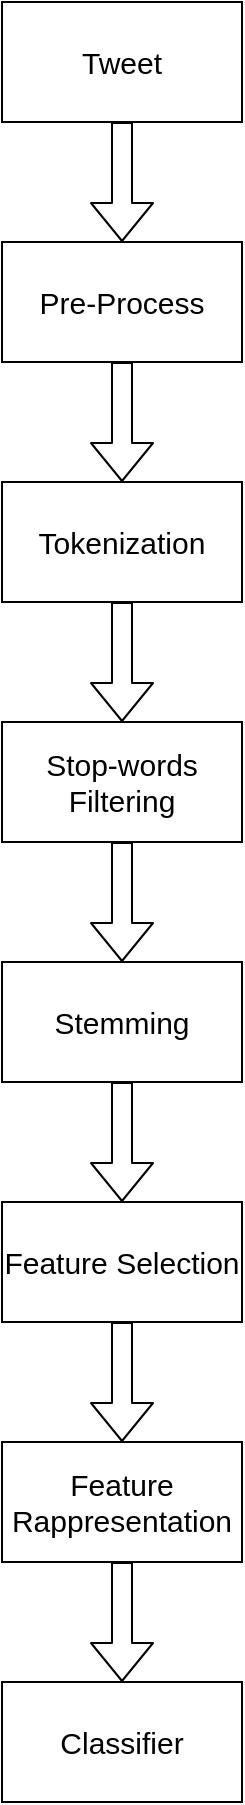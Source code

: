 <mxfile version="14.5.1" type="device"><diagram id="C5RBs43oDa-KdzZeNtuy" name="Page-1"><mxGraphModel dx="460" dy="813" grid="1" gridSize="10" guides="1" tooltips="1" connect="1" arrows="1" fold="1" page="1" pageScale="1" pageWidth="827" pageHeight="1169" math="0" shadow="0"><root><mxCell id="WIyWlLk6GJQsqaUBKTNV-0"/><mxCell id="WIyWlLk6GJQsqaUBKTNV-1" parent="WIyWlLk6GJQsqaUBKTNV-0"/><mxCell id="t_FIwjRcQwiSTR4gN6bm-0" value="&lt;font style=&quot;font-size: 15px&quot;&gt;Tweet&lt;/font&gt;" style="rounded=0;whiteSpace=wrap;html=1;" vertex="1" parent="WIyWlLk6GJQsqaUBKTNV-1"><mxGeometry x="340" y="40" width="120" height="60" as="geometry"/></mxCell><mxCell id="t_FIwjRcQwiSTR4gN6bm-2" value="" style="shape=flexArrow;endArrow=classic;html=1;exitX=0.5;exitY=1;exitDx=0;exitDy=0;entryX=0.5;entryY=0;entryDx=0;entryDy=0;" edge="1" parent="WIyWlLk6GJQsqaUBKTNV-1" source="t_FIwjRcQwiSTR4gN6bm-0" target="t_FIwjRcQwiSTR4gN6bm-16"><mxGeometry width="50" height="50" relative="1" as="geometry"><mxPoint x="220" y="440" as="sourcePoint"/><mxPoint x="400" y="180" as="targetPoint"/></mxGeometry></mxCell><mxCell id="t_FIwjRcQwiSTR4gN6bm-5" value="&lt;font style=&quot;font-size: 15px&quot;&gt;Tokenization&lt;/font&gt;" style="rounded=0;whiteSpace=wrap;html=1;" vertex="1" parent="WIyWlLk6GJQsqaUBKTNV-1"><mxGeometry x="340" y="280" width="120" height="60" as="geometry"/></mxCell><mxCell id="t_FIwjRcQwiSTR4gN6bm-6" value="" style="shape=flexArrow;endArrow=classic;html=1;exitX=0.5;exitY=1;exitDx=0;exitDy=0;entryX=0.5;entryY=0;entryDx=0;entryDy=0;" edge="1" parent="WIyWlLk6GJQsqaUBKTNV-1" source="t_FIwjRcQwiSTR4gN6bm-5" target="t_FIwjRcQwiSTR4gN6bm-7"><mxGeometry width="50" height="50" relative="1" as="geometry"><mxPoint x="220" y="740" as="sourcePoint"/><mxPoint x="400" y="480" as="targetPoint"/></mxGeometry></mxCell><mxCell id="t_FIwjRcQwiSTR4gN6bm-7" value="&lt;font style=&quot;font-size: 15px&quot;&gt;Stop-words Filtering&lt;/font&gt;" style="rounded=0;whiteSpace=wrap;html=1;" vertex="1" parent="WIyWlLk6GJQsqaUBKTNV-1"><mxGeometry x="340" y="400" width="120" height="60" as="geometry"/></mxCell><mxCell id="t_FIwjRcQwiSTR4gN6bm-8" value="" style="shape=flexArrow;endArrow=classic;html=1;exitX=0.5;exitY=1;exitDx=0;exitDy=0;entryX=0.5;entryY=0;entryDx=0;entryDy=0;" edge="1" parent="WIyWlLk6GJQsqaUBKTNV-1" source="t_FIwjRcQwiSTR4gN6bm-7" target="t_FIwjRcQwiSTR4gN6bm-13"><mxGeometry width="50" height="50" relative="1" as="geometry"><mxPoint x="220" y="880" as="sourcePoint"/><mxPoint x="400" y="640" as="targetPoint"/></mxGeometry></mxCell><mxCell id="t_FIwjRcQwiSTR4gN6bm-9" value="&lt;font style=&quot;font-size: 15px&quot;&gt;Feature Rappresentation&lt;/font&gt;" style="rounded=0;whiteSpace=wrap;html=1;" vertex="1" parent="WIyWlLk6GJQsqaUBKTNV-1"><mxGeometry x="340" y="760" width="120" height="60" as="geometry"/></mxCell><mxCell id="t_FIwjRcQwiSTR4gN6bm-10" value="" style="shape=flexArrow;endArrow=classic;html=1;exitX=0.5;exitY=1;exitDx=0;exitDy=0;entryX=0.5;entryY=0;entryDx=0;entryDy=0;" edge="1" parent="WIyWlLk6GJQsqaUBKTNV-1" source="t_FIwjRcQwiSTR4gN6bm-9" target="t_FIwjRcQwiSTR4gN6bm-15"><mxGeometry width="50" height="50" relative="1" as="geometry"><mxPoint x="250" y="590" as="sourcePoint"/><mxPoint x="400" y="1084" as="targetPoint"/></mxGeometry></mxCell><mxCell id="t_FIwjRcQwiSTR4gN6bm-11" value="&lt;font style=&quot;font-size: 15px&quot;&gt;Feature Selection&lt;/font&gt;" style="rounded=0;whiteSpace=wrap;html=1;" vertex="1" parent="WIyWlLk6GJQsqaUBKTNV-1"><mxGeometry x="340" y="640" width="120" height="60" as="geometry"/></mxCell><mxCell id="t_FIwjRcQwiSTR4gN6bm-12" value="" style="shape=flexArrow;endArrow=classic;html=1;exitX=0.5;exitY=1;exitDx=0;exitDy=0;entryX=0.5;entryY=0;entryDx=0;entryDy=0;" edge="1" parent="WIyWlLk6GJQsqaUBKTNV-1" source="t_FIwjRcQwiSTR4gN6bm-11" target="t_FIwjRcQwiSTR4gN6bm-9"><mxGeometry width="50" height="50" relative="1" as="geometry"><mxPoint x="260" y="600" as="sourcePoint"/><mxPoint x="400" y="940" as="targetPoint"/></mxGeometry></mxCell><mxCell id="t_FIwjRcQwiSTR4gN6bm-13" value="&lt;font style=&quot;font-size: 15px&quot;&gt;Stemming&lt;/font&gt;" style="rounded=0;whiteSpace=wrap;html=1;" vertex="1" parent="WIyWlLk6GJQsqaUBKTNV-1"><mxGeometry x="340" y="520" width="120" height="60" as="geometry"/></mxCell><mxCell id="t_FIwjRcQwiSTR4gN6bm-14" value="" style="shape=flexArrow;endArrow=classic;html=1;exitX=0.5;exitY=1;exitDx=0;exitDy=0;entryX=0.5;entryY=0;entryDx=0;entryDy=0;" edge="1" parent="WIyWlLk6GJQsqaUBKTNV-1" source="t_FIwjRcQwiSTR4gN6bm-13" target="t_FIwjRcQwiSTR4gN6bm-11"><mxGeometry width="50" height="50" relative="1" as="geometry"><mxPoint x="220" y="1035" as="sourcePoint"/><mxPoint x="400" y="775" as="targetPoint"/></mxGeometry></mxCell><mxCell id="t_FIwjRcQwiSTR4gN6bm-15" value="&lt;font style=&quot;font-size: 15px&quot;&gt;Classifier&lt;/font&gt;" style="rounded=0;whiteSpace=wrap;html=1;" vertex="1" parent="WIyWlLk6GJQsqaUBKTNV-1"><mxGeometry x="340" y="880" width="120" height="60" as="geometry"/></mxCell><mxCell id="t_FIwjRcQwiSTR4gN6bm-16" value="&lt;font style=&quot;font-size: 15px&quot;&gt;Pre-Process&lt;/font&gt;" style="rounded=0;whiteSpace=wrap;html=1;" vertex="1" parent="WIyWlLk6GJQsqaUBKTNV-1"><mxGeometry x="340" y="160" width="120" height="60" as="geometry"/></mxCell><mxCell id="t_FIwjRcQwiSTR4gN6bm-19" value="" style="shape=flexArrow;endArrow=classic;html=1;exitX=0.5;exitY=1;exitDx=0;exitDy=0;entryX=0.5;entryY=0;entryDx=0;entryDy=0;" edge="1" parent="WIyWlLk6GJQsqaUBKTNV-1" source="t_FIwjRcQwiSTR4gN6bm-16" target="t_FIwjRcQwiSTR4gN6bm-5"><mxGeometry width="50" height="50" relative="1" as="geometry"><mxPoint x="399.5" y="250" as="sourcePoint"/><mxPoint x="430" y="280" as="targetPoint"/></mxGeometry></mxCell></root></mxGraphModel></diagram></mxfile>